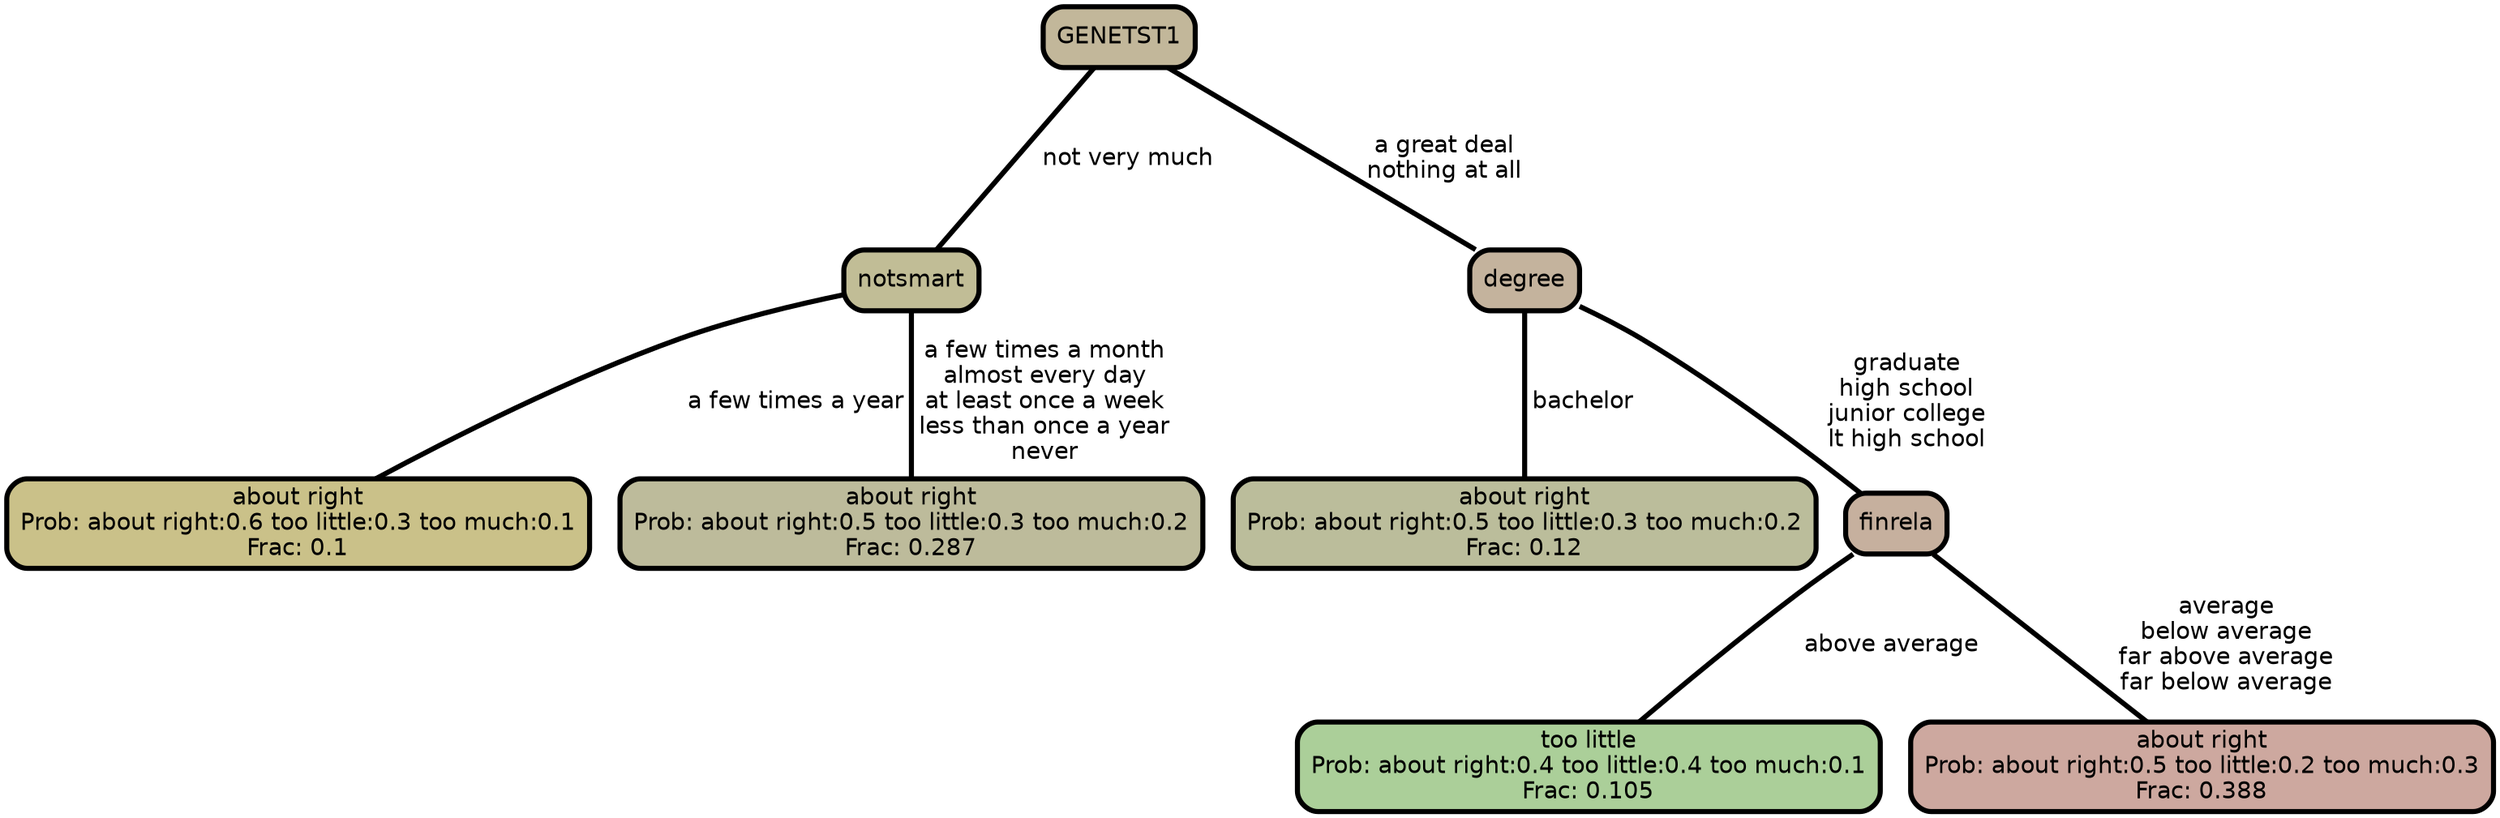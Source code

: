 graph Tree {
node [shape=box, style="filled, rounded",color="black",penwidth="3",fontcolor="black",                 fontname=helvetica] ;
graph [ranksep="0 equally", splines=straight,                 bgcolor=transparent, dpi=200] ;
edge [fontname=helvetica, color=black] ;
0 [label="about right
Prob: about right:0.6 too little:0.3 too much:0.1
Frac: 0.1", fillcolor="#cac189"] ;
1 [label="notsmart", fillcolor="#c1bd96"] ;
2 [label="about right
Prob: about right:0.5 too little:0.3 too much:0.2
Frac: 0.287", fillcolor="#bdbb9b"] ;
3 [label="GENETST1", fillcolor="#c2b79a"] ;
4 [label="about right
Prob: about right:0.5 too little:0.3 too much:0.2
Frac: 0.12", fillcolor="#bbbd9b"] ;
5 [label="degree", fillcolor="#c4b39d"] ;
6 [label="too little
Prob: about right:0.4 too little:0.4 too much:0.1
Frac: 0.105", fillcolor="#abcf99"] ;
7 [label="finrela", fillcolor="#c6b09e"] ;
8 [label="about right
Prob: about right:0.5 too little:0.2 too much:0.3
Frac: 0.388", fillcolor="#cda89f"] ;
1 -- 0 [label=" a few times a year",penwidth=3] ;
1 -- 2 [label=" a few times a month\n almost every day\n at least once a week\n less than once a year\n never",penwidth=3] ;
3 -- 1 [label=" not very much",penwidth=3] ;
3 -- 5 [label=" a great deal\n nothing at all",penwidth=3] ;
5 -- 4 [label=" bachelor",penwidth=3] ;
5 -- 7 [label=" graduate\n high school\n junior college\n lt high school",penwidth=3] ;
7 -- 6 [label=" above average",penwidth=3] ;
7 -- 8 [label=" average\n below average\n far above average\n far below average",penwidth=3] ;
{rank = same;}}
